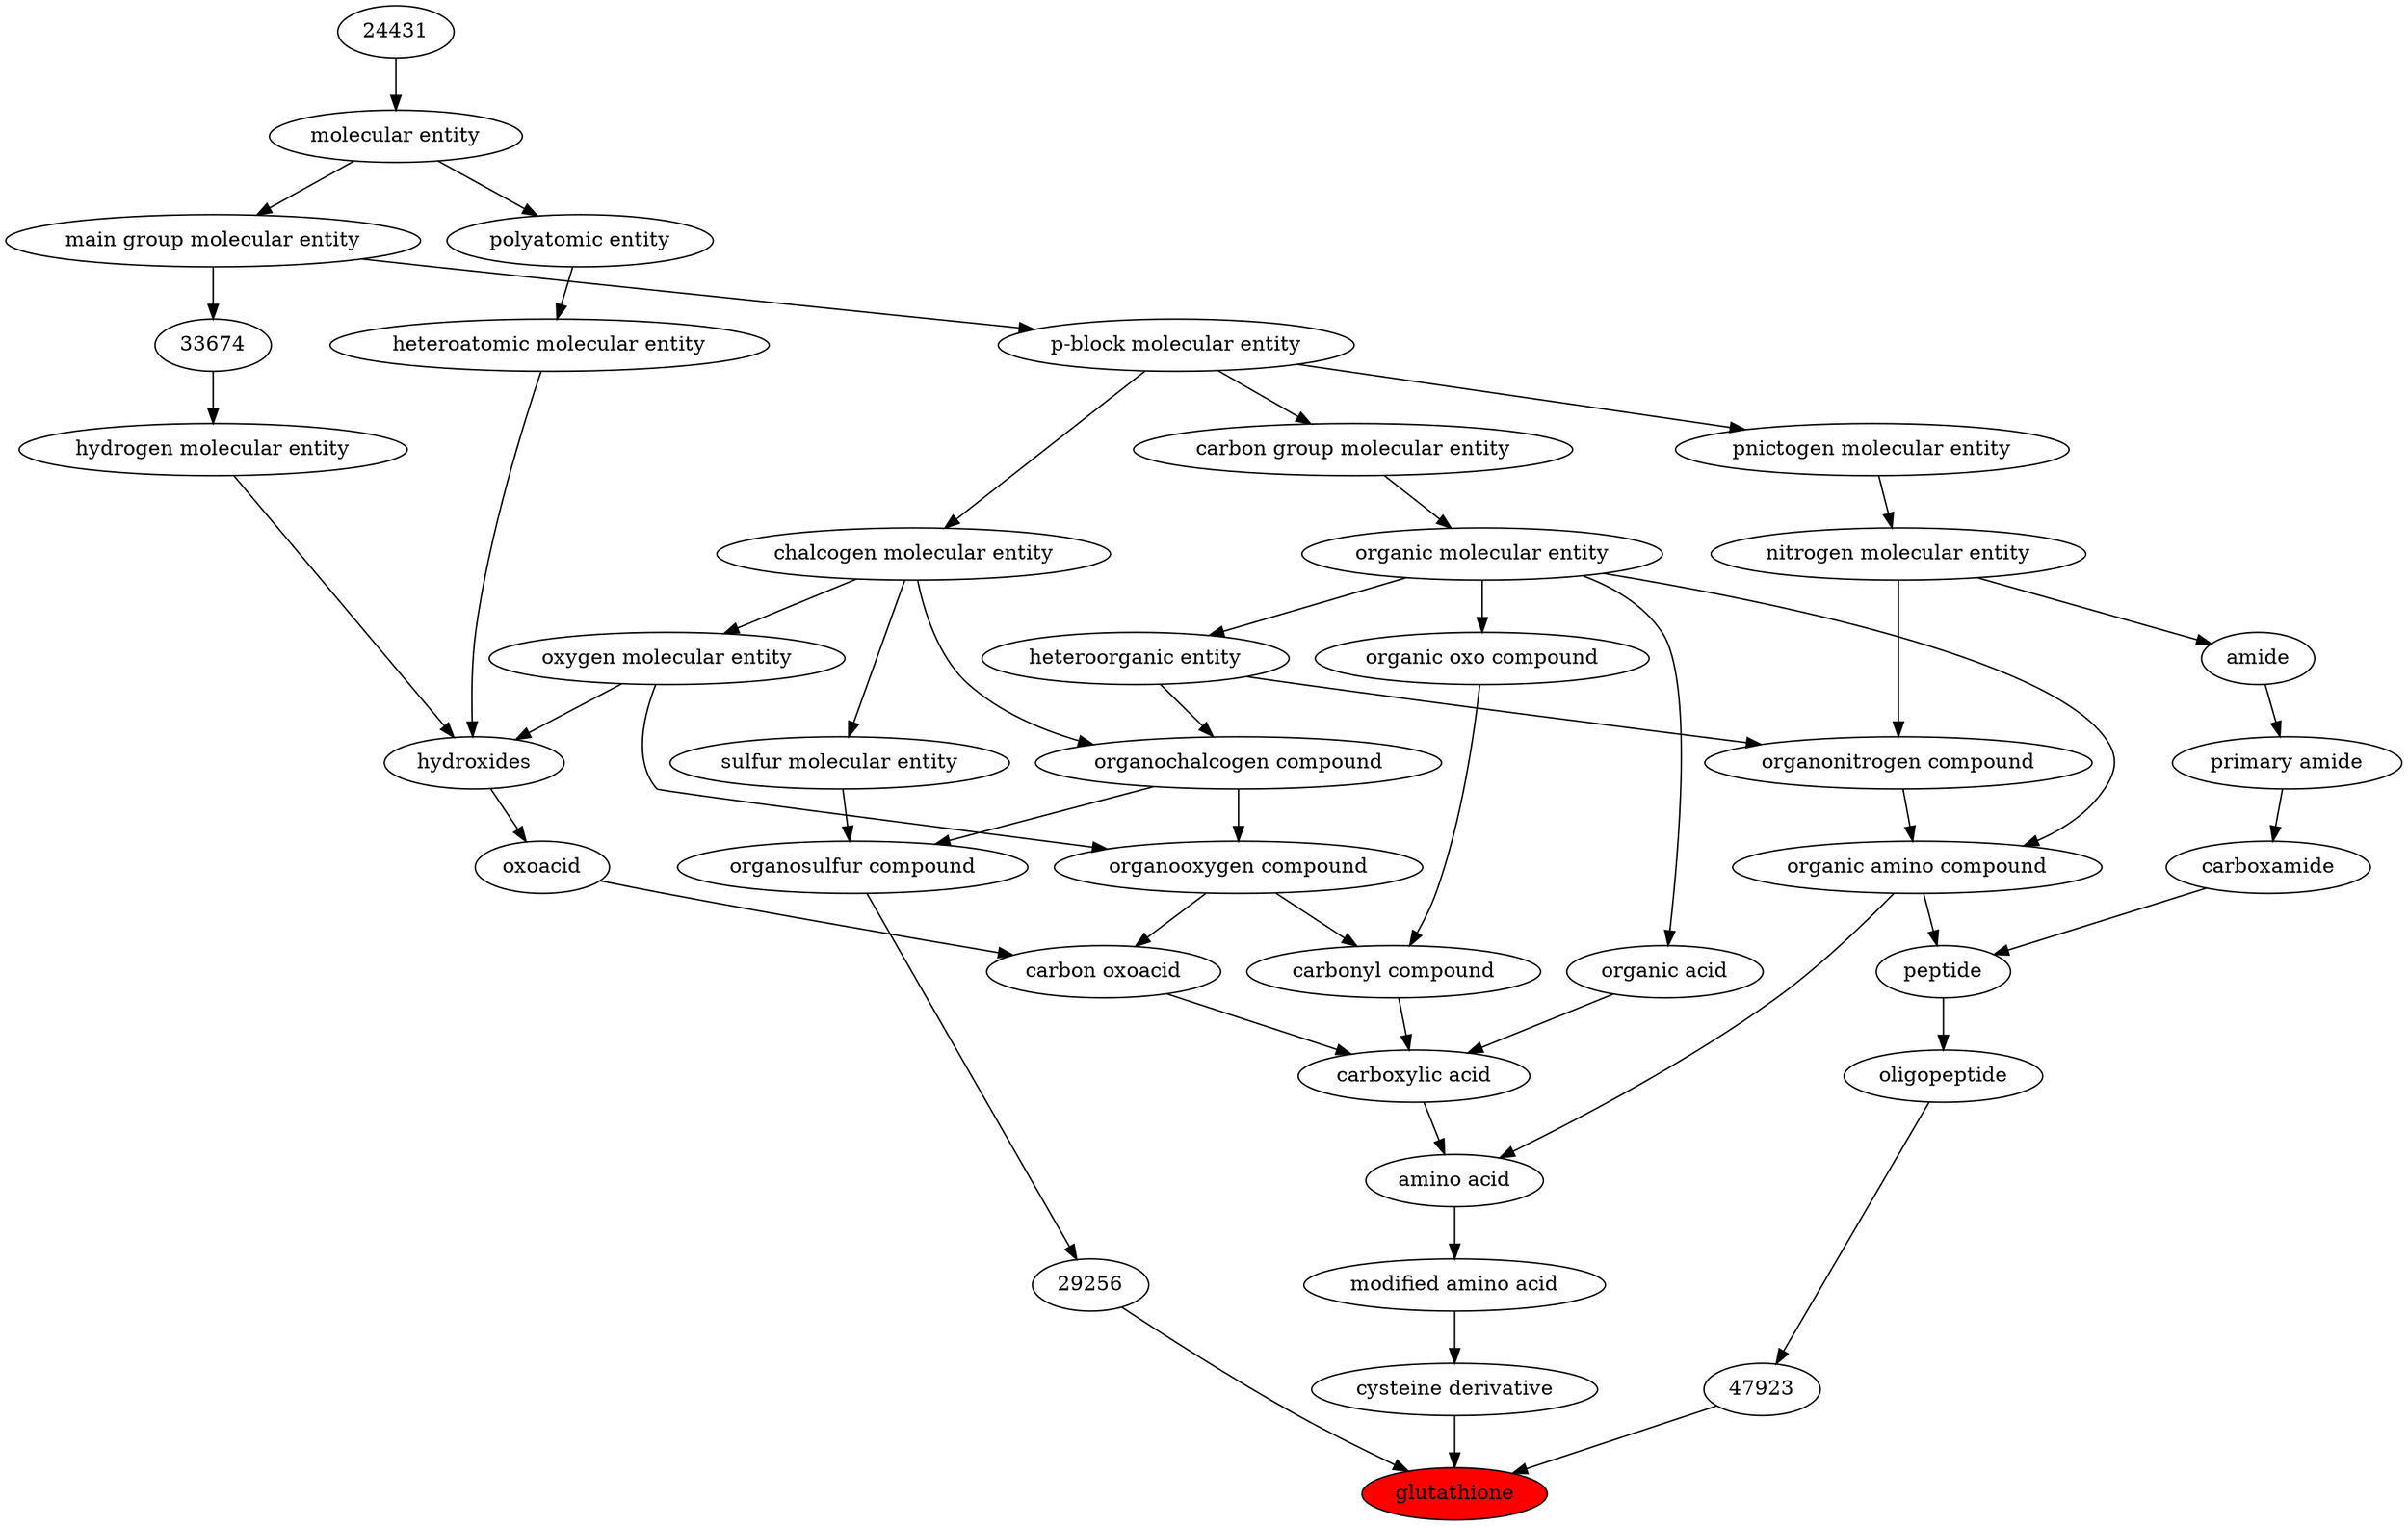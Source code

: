 digraph tree{ 
16856 [label="glutathione" fillcolor=red style=filled]
23509 -> 16856
47923 -> 16856
29256 -> 16856
23509 [label="cysteine derivative"]
25359 -> 23509
47923 [label="47923"]
25676 -> 47923
29256 [label="29256"]
33261 -> 29256
25359 [label="modified amino acid"]
33709 -> 25359
25676 [label="oligopeptide"]
16670 -> 25676
33261 [label="organosulfur compound"]
36962 -> 33261
26835 -> 33261
33709 [label="amino acid"]
50047 -> 33709
33575 -> 33709
16670 [label="peptide"]
50047 -> 16670
37622 -> 16670
36962 [label="organochalcogen compound"]
33285 -> 36962
33304 -> 36962
26835 [label="sulfur molecular entity"]
33304 -> 26835
50047 [label="organic amino compound"]
50860 -> 50047
35352 -> 50047
33575 [label="carboxylic acid"]
36586 -> 33575
35605 -> 33575
64709 -> 33575
37622 [label="carboxamide"]
33256 -> 37622
33285 [label="heteroorganic entity"]
50860 -> 33285
33304 [label="chalcogen molecular entity"]
33675 -> 33304
50860 [label="organic molecular entity"]
33582 -> 50860
35352 [label="organonitrogen compound"]
51143 -> 35352
33285 -> 35352
36586 [label="carbonyl compound"]
36587 -> 36586
36963 -> 36586
35605 [label="carbon oxoacid"]
24833 -> 35605
36963 -> 35605
64709 [label="organic acid"]
50860 -> 64709
33256 [label="primary amide"]
32988 -> 33256
33675 [label="p-block molecular entity"]
33579 -> 33675
33582 [label="carbon group molecular entity"]
33675 -> 33582
51143 [label="nitrogen molecular entity"]
33302 -> 51143
36587 [label="organic oxo compound"]
50860 -> 36587
36963 [label="organooxygen compound"]
36962 -> 36963
25806 -> 36963
24833 [label="oxoacid"]
24651 -> 24833
32988 [label="amide"]
51143 -> 32988
33579 [label="main group molecular entity"]
23367 -> 33579
33302 [label="pnictogen molecular entity"]
33675 -> 33302
25806 [label="oxygen molecular entity"]
33304 -> 25806
24651 [label="hydroxides"]
25806 -> 24651
33608 -> 24651
37577 -> 24651
23367 [label="molecular entity"]
24431 -> 23367
33608 [label="hydrogen molecular entity"]
33674 -> 33608
37577 [label="heteroatomic molecular entity"]
36357 -> 37577
24431 [label="24431"]
33674 [label="33674"]
33579 -> 33674
36357 [label="polyatomic entity"]
23367 -> 36357
}